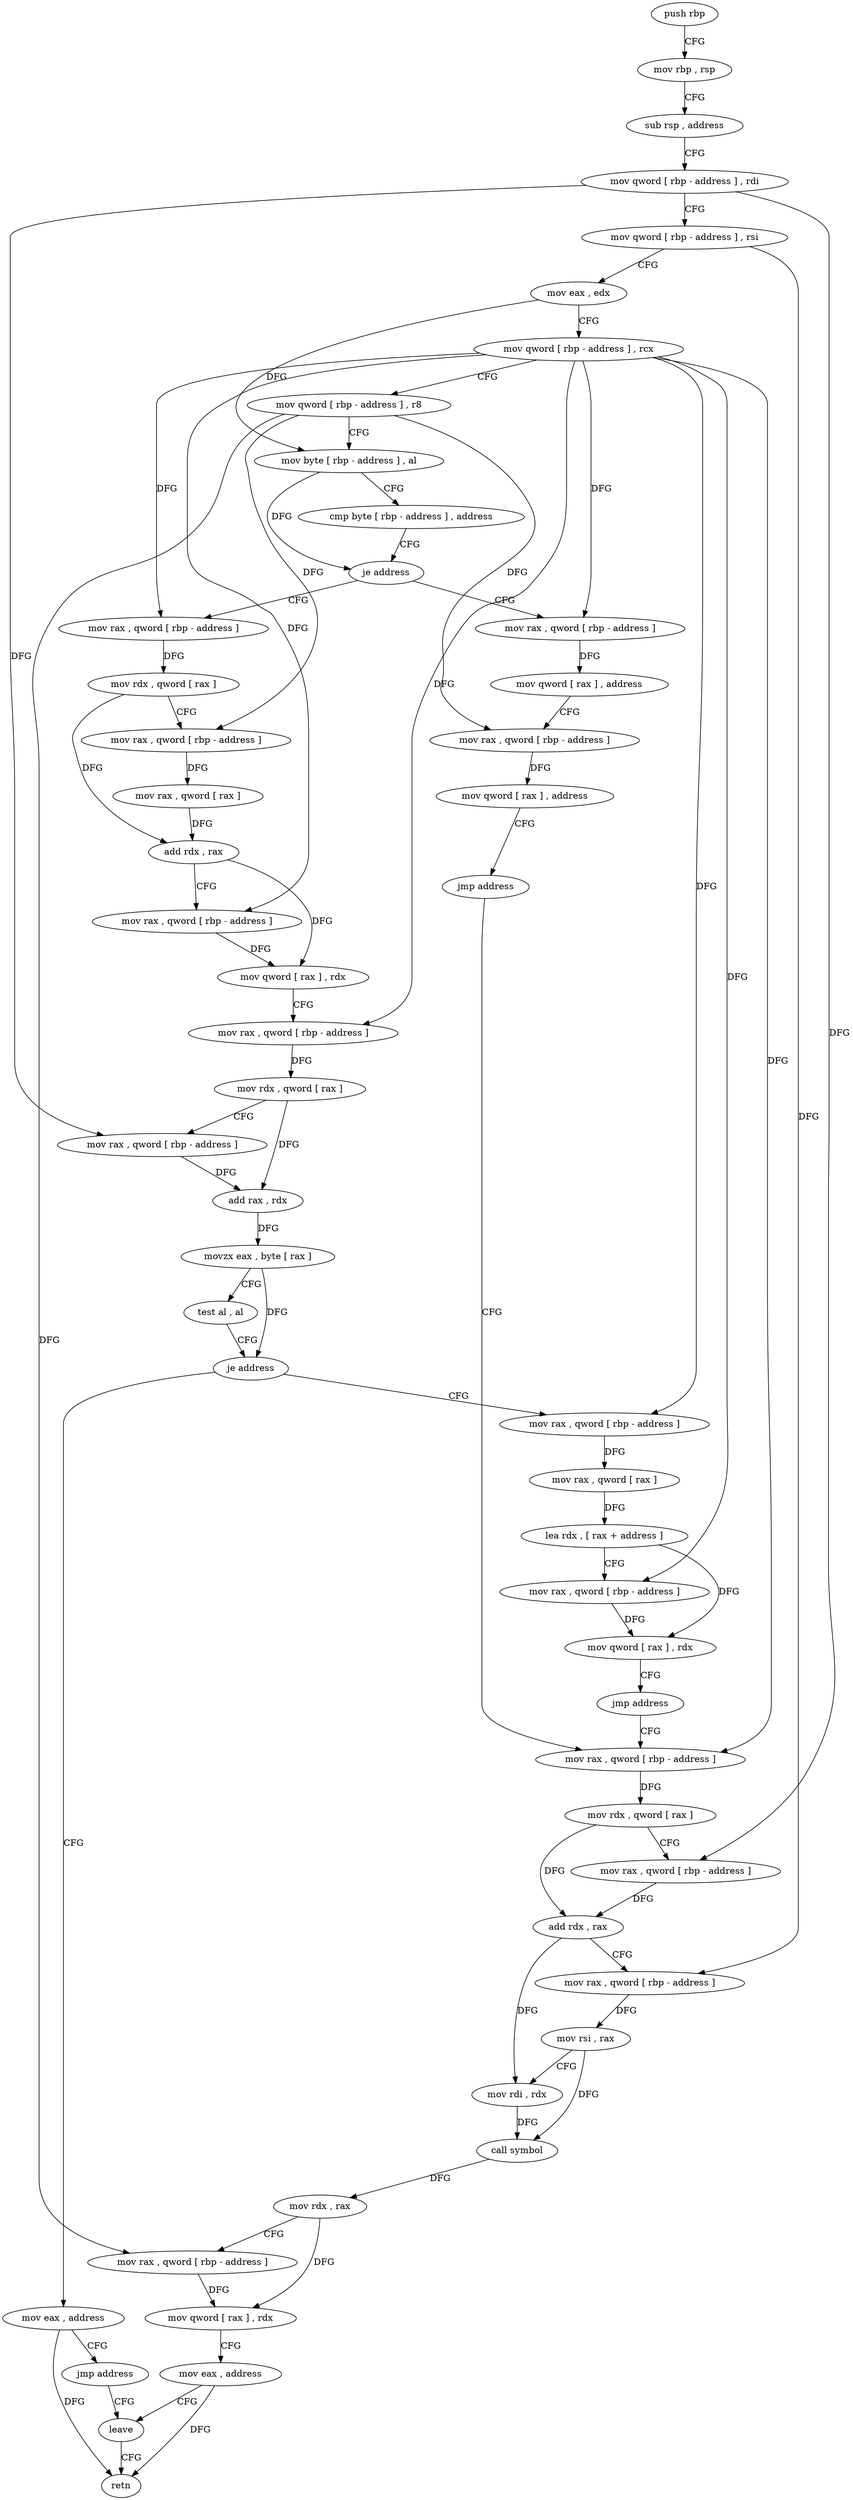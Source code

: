 digraph "func" {
"4287188" [label = "push rbp" ]
"4287189" [label = "mov rbp , rsp" ]
"4287192" [label = "sub rsp , address" ]
"4287196" [label = "mov qword [ rbp - address ] , rdi" ]
"4287200" [label = "mov qword [ rbp - address ] , rsi" ]
"4287204" [label = "mov eax , edx" ]
"4287206" [label = "mov qword [ rbp - address ] , rcx" ]
"4287210" [label = "mov qword [ rbp - address ] , r8" ]
"4287214" [label = "mov byte [ rbp - address ] , al" ]
"4287217" [label = "cmp byte [ rbp - address ] , address" ]
"4287221" [label = "je address" ]
"4287247" [label = "mov rax , qword [ rbp - address ]" ]
"4287223" [label = "mov rax , qword [ rbp - address ]" ]
"4287251" [label = "mov rdx , qword [ rax ]" ]
"4287254" [label = "mov rax , qword [ rbp - address ]" ]
"4287258" [label = "mov rax , qword [ rax ]" ]
"4287261" [label = "add rdx , rax" ]
"4287264" [label = "mov rax , qword [ rbp - address ]" ]
"4287268" [label = "mov qword [ rax ] , rdx" ]
"4287271" [label = "mov rax , qword [ rbp - address ]" ]
"4287275" [label = "mov rdx , qword [ rax ]" ]
"4287278" [label = "mov rax , qword [ rbp - address ]" ]
"4287282" [label = "add rax , rdx" ]
"4287285" [label = "movzx eax , byte [ rax ]" ]
"4287288" [label = "test al , al" ]
"4287290" [label = "je address" ]
"4287312" [label = "mov eax , address" ]
"4287292" [label = "mov rax , qword [ rbp - address ]" ]
"4287227" [label = "mov qword [ rax ] , address" ]
"4287234" [label = "mov rax , qword [ rbp - address ]" ]
"4287238" [label = "mov qword [ rax ] , address" ]
"4287245" [label = "jmp address" ]
"4287319" [label = "mov rax , qword [ rbp - address ]" ]
"4287317" [label = "jmp address" ]
"4287363" [label = "leave" ]
"4287296" [label = "mov rax , qword [ rax ]" ]
"4287299" [label = "lea rdx , [ rax + address ]" ]
"4287303" [label = "mov rax , qword [ rbp - address ]" ]
"4287307" [label = "mov qword [ rax ] , rdx" ]
"4287310" [label = "jmp address" ]
"4287323" [label = "mov rdx , qword [ rax ]" ]
"4287326" [label = "mov rax , qword [ rbp - address ]" ]
"4287330" [label = "add rdx , rax" ]
"4287333" [label = "mov rax , qword [ rbp - address ]" ]
"4287337" [label = "mov rsi , rax" ]
"4287340" [label = "mov rdi , rdx" ]
"4287343" [label = "call symbol" ]
"4287348" [label = "mov rdx , rax" ]
"4287351" [label = "mov rax , qword [ rbp - address ]" ]
"4287355" [label = "mov qword [ rax ] , rdx" ]
"4287358" [label = "mov eax , address" ]
"4287364" [label = "retn" ]
"4287188" -> "4287189" [ label = "CFG" ]
"4287189" -> "4287192" [ label = "CFG" ]
"4287192" -> "4287196" [ label = "CFG" ]
"4287196" -> "4287200" [ label = "CFG" ]
"4287196" -> "4287278" [ label = "DFG" ]
"4287196" -> "4287326" [ label = "DFG" ]
"4287200" -> "4287204" [ label = "CFG" ]
"4287200" -> "4287333" [ label = "DFG" ]
"4287204" -> "4287206" [ label = "CFG" ]
"4287204" -> "4287214" [ label = "DFG" ]
"4287206" -> "4287210" [ label = "CFG" ]
"4287206" -> "4287247" [ label = "DFG" ]
"4287206" -> "4287264" [ label = "DFG" ]
"4287206" -> "4287271" [ label = "DFG" ]
"4287206" -> "4287223" [ label = "DFG" ]
"4287206" -> "4287292" [ label = "DFG" ]
"4287206" -> "4287303" [ label = "DFG" ]
"4287206" -> "4287319" [ label = "DFG" ]
"4287210" -> "4287214" [ label = "CFG" ]
"4287210" -> "4287254" [ label = "DFG" ]
"4287210" -> "4287234" [ label = "DFG" ]
"4287210" -> "4287351" [ label = "DFG" ]
"4287214" -> "4287217" [ label = "CFG" ]
"4287214" -> "4287221" [ label = "DFG" ]
"4287217" -> "4287221" [ label = "CFG" ]
"4287221" -> "4287247" [ label = "CFG" ]
"4287221" -> "4287223" [ label = "CFG" ]
"4287247" -> "4287251" [ label = "DFG" ]
"4287223" -> "4287227" [ label = "DFG" ]
"4287251" -> "4287254" [ label = "CFG" ]
"4287251" -> "4287261" [ label = "DFG" ]
"4287254" -> "4287258" [ label = "DFG" ]
"4287258" -> "4287261" [ label = "DFG" ]
"4287261" -> "4287264" [ label = "CFG" ]
"4287261" -> "4287268" [ label = "DFG" ]
"4287264" -> "4287268" [ label = "DFG" ]
"4287268" -> "4287271" [ label = "CFG" ]
"4287271" -> "4287275" [ label = "DFG" ]
"4287275" -> "4287278" [ label = "CFG" ]
"4287275" -> "4287282" [ label = "DFG" ]
"4287278" -> "4287282" [ label = "DFG" ]
"4287282" -> "4287285" [ label = "DFG" ]
"4287285" -> "4287288" [ label = "CFG" ]
"4287285" -> "4287290" [ label = "DFG" ]
"4287288" -> "4287290" [ label = "CFG" ]
"4287290" -> "4287312" [ label = "CFG" ]
"4287290" -> "4287292" [ label = "CFG" ]
"4287312" -> "4287317" [ label = "CFG" ]
"4287312" -> "4287364" [ label = "DFG" ]
"4287292" -> "4287296" [ label = "DFG" ]
"4287227" -> "4287234" [ label = "CFG" ]
"4287234" -> "4287238" [ label = "DFG" ]
"4287238" -> "4287245" [ label = "CFG" ]
"4287245" -> "4287319" [ label = "CFG" ]
"4287319" -> "4287323" [ label = "DFG" ]
"4287317" -> "4287363" [ label = "CFG" ]
"4287363" -> "4287364" [ label = "CFG" ]
"4287296" -> "4287299" [ label = "DFG" ]
"4287299" -> "4287303" [ label = "CFG" ]
"4287299" -> "4287307" [ label = "DFG" ]
"4287303" -> "4287307" [ label = "DFG" ]
"4287307" -> "4287310" [ label = "CFG" ]
"4287310" -> "4287319" [ label = "CFG" ]
"4287323" -> "4287326" [ label = "CFG" ]
"4287323" -> "4287330" [ label = "DFG" ]
"4287326" -> "4287330" [ label = "DFG" ]
"4287330" -> "4287333" [ label = "CFG" ]
"4287330" -> "4287340" [ label = "DFG" ]
"4287333" -> "4287337" [ label = "DFG" ]
"4287337" -> "4287340" [ label = "CFG" ]
"4287337" -> "4287343" [ label = "DFG" ]
"4287340" -> "4287343" [ label = "DFG" ]
"4287343" -> "4287348" [ label = "DFG" ]
"4287348" -> "4287351" [ label = "CFG" ]
"4287348" -> "4287355" [ label = "DFG" ]
"4287351" -> "4287355" [ label = "DFG" ]
"4287355" -> "4287358" [ label = "CFG" ]
"4287358" -> "4287363" [ label = "CFG" ]
"4287358" -> "4287364" [ label = "DFG" ]
}

